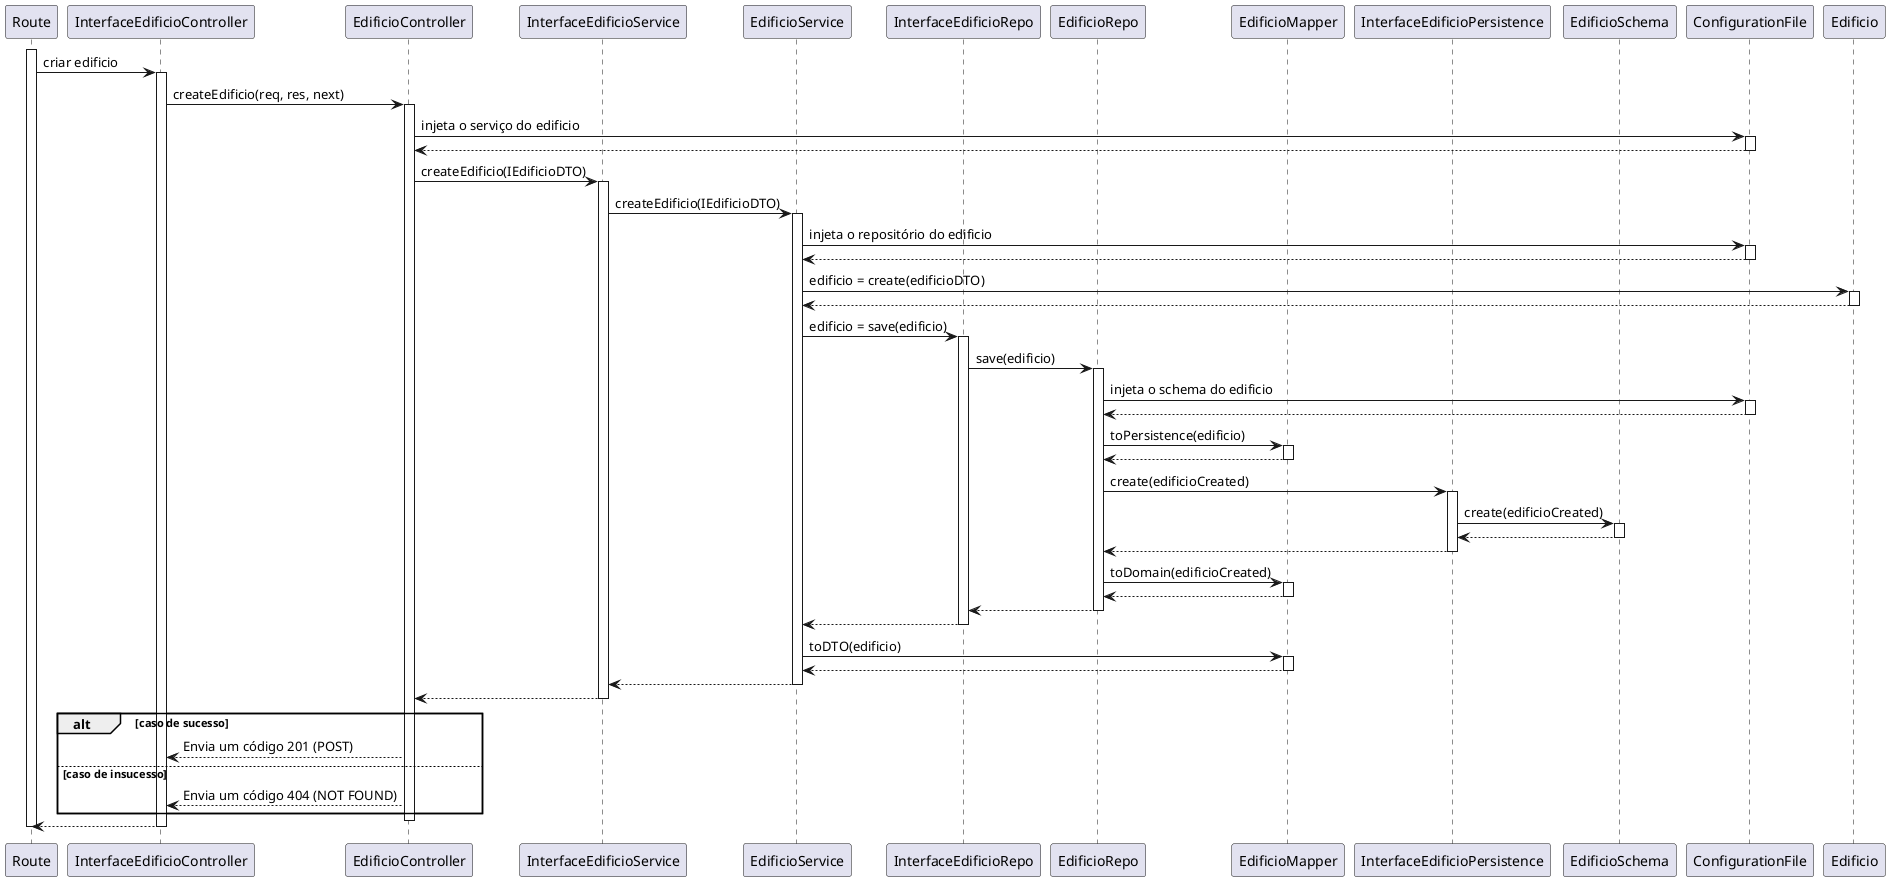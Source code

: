 @startuml sd

participant Route as route
participant InterfaceEdificioController as ictrl
participant EdificioController as ctrl
participant InterfaceEdificioService as isvc
participant EdificioService as svc
participant InterfaceEdificioRepo as irepo
participant EdificioRepo as repo
participant EdificioMapper as mapper
participant InterfaceEdificioPersistence as ischema
participant EdificioSchema as schema
participant ConfigurationFile as conf
participant Edificio as model

activate route
route -> ictrl : criar edificio
activate ictrl
ictrl -> ctrl : createEdificio(req, res, next)
activate ctrl
ctrl -> conf : injeta o serviço do edificio
activate conf
conf --> ctrl
deactivate conf
ctrl -> isvc : createEdificio(IEdificioDTO)
activate isvc
isvc -> svc : createEdificio(IEdificioDTO)
activate svc
svc -> conf : injeta o repositório do edificio
activate conf
conf --> svc
deactivate conf
svc -> model : edificio = create(edificioDTO)
activate model
model --> svc
deactivate model
svc -> irepo : edificio = save(edificio)
activate irepo
irepo -> repo : save(edificio)
activate repo
repo -> conf : injeta o schema do edificio
activate conf
conf --> repo
deactivate conf
repo -> mapper : toPersistence(edificio)
activate mapper
mapper --> repo
deactivate mapper
repo -> ischema : create(edificioCreated)
activate ischema 
ischema -> schema : create(edificioCreated)
activate schema
schema --> ischema
deactivate schema
deactivate schema
ischema --> repo
deactivate ischema
repo -> mapper : toDomain(edificioCreated)
activate mapper
mapper --> repo
deactivate mapper
repo --> irepo
deactivate repo
irepo --> svc
deactivate irepo
svc -> mapper : toDTO(edificio)
activate mapper
mapper --> svc
deactivate mapper
svc --> isvc
deactivate svc
isvc --> ctrl
deactivate isvc
alt caso de sucesso
    ctrl --> ictrl : Envia um código 201 (POST)
else caso de insucesso
    ctrl --> ictrl : Envia um código 404 (NOT FOUND)
end
deactivate ctrl
ictrl --> route
deactivate ictrl
deactivate route



@enduml